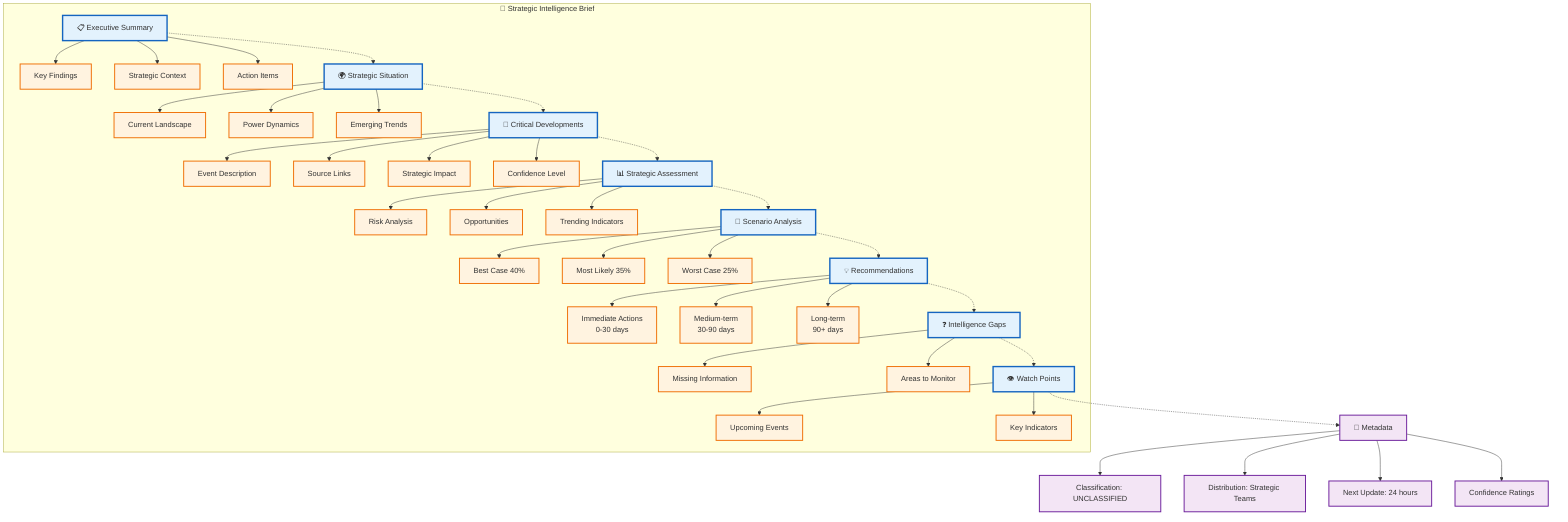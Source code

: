 graph TD
    subgraph "📄 Strategic Intelligence Brief"
        A[📋 Executive Summary]
        A --> A1[Key Findings]
        A --> A2[Strategic Context]
        A --> A3[Action Items]
        
        B[🌍 Strategic Situation]
        B --> B1[Current Landscape]
        B --> B2[Power Dynamics]
        B --> B3[Emerging Trends]
        
        C[🚨 Critical Developments]
        C --> C1[Event Description]
        C --> C2[Source Links]
        C --> C3[Strategic Impact]
        C --> C4[Confidence Level]
        
        D[📊 Strategic Assessment]
        D --> D1[Risk Analysis]
        D --> D2[Opportunities]
        D --> D3[Trending Indicators]
        
        E[🎯 Scenario Analysis]
        E --> E1[Best Case 40%]
        E --> E2[Most Likely 35%]
        E --> E3[Worst Case 25%]
        
        F[💡 Recommendations]
        F --> F1[Immediate Actions<br/>0-30 days]
        F --> F2[Medium-term<br/>30-90 days]
        F --> F3[Long-term<br/>90+ days]
        
        G[❓ Intelligence Gaps]
        G --> G1[Missing Information]
        G --> G2[Areas to Monitor]
        
        H[👁️ Watch Points]
        H --> H1[Upcoming Events]
        H --> H2[Key Indicators]
    end
    
    %% Metadata
    I[📌 Metadata]
    I --> I1[Classification: UNCLASSIFIED]
    I --> I2[Distribution: Strategic Teams]
    I --> I3[Next Update: 24 hours]
    I --> I4[Confidence Ratings]
    
    %% Flow
    A -.-> B
    B -.-> C
    C -.-> D
    D -.-> E
    E -.-> F
    F -.-> G
    G -.-> H
    H -.-> I
    
    %% Styling
    classDef header fill:#e3f2fd,stroke:#1565c0,stroke-width:3px
    classDef content fill:#fff3e0,stroke:#ef6c00,stroke-width:2px
    classDef meta fill:#f3e5f5,stroke:#6a1b9a,stroke-width:2px
    
    class A,B,C,D,E,F,G,H header
    class A1,A2,A3,B1,B2,B3,C1,C2,C3,C4,D1,D2,D3,E1,E2,E3,F1,F2,F3,G1,G2,H1,H2 content
    class I,I1,I2,I3,I4 meta